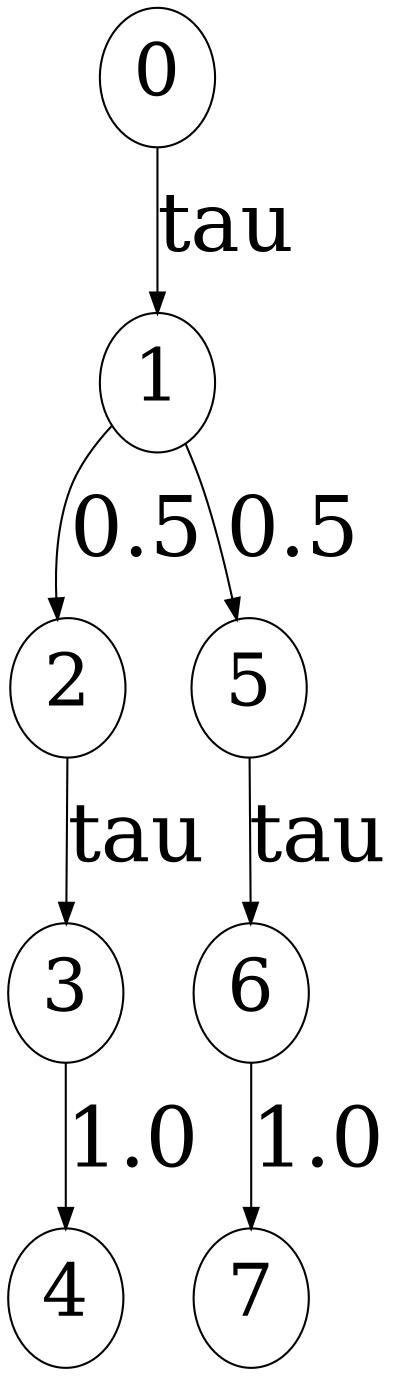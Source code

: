 // The qLTS Q
digraph {
	node [fontsize=35]
	edge [fontsize=40]
	0 -> 1 [label=tau]
	1 -> 2 [label=0.5]
	2 -> 3 [label=tau]
	3 -> 4 [label=1.0]
	1 -> 5 [label=0.5]
	5 -> 6 [label=tau]
	6 -> 7 [label=1.0]
}
